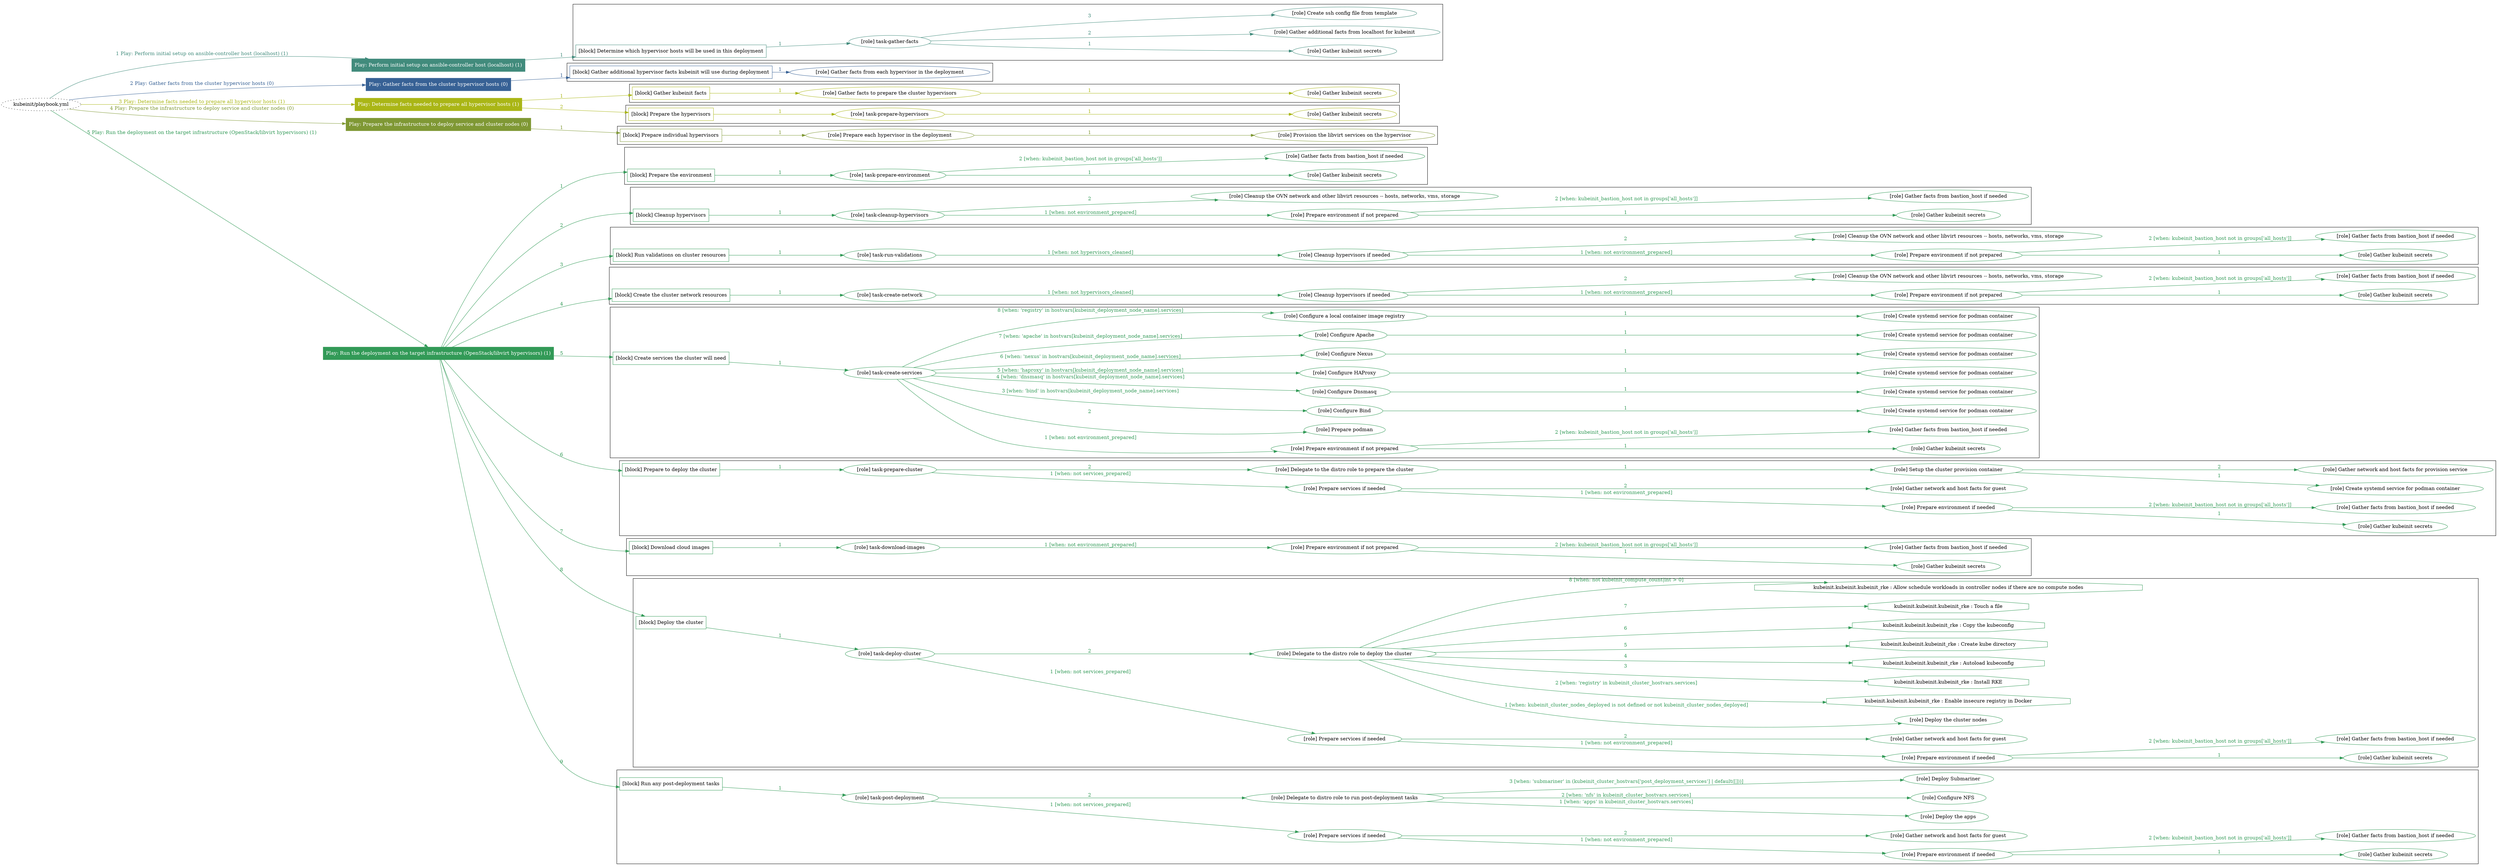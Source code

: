 digraph {
	graph [concentrate=true ordering=in rankdir=LR ratio=fill]
	edge [esep=5 sep=10]
	"kubeinit/playbook.yml" [URL="/home/runner/work/kubeinit/kubeinit/kubeinit/playbook.yml" id=playbook_6ab63ee7 style=dotted]
	"kubeinit/playbook.yml" -> play_8f0b836b [label="1 Play: Perform initial setup on ansible-controller host (localhost) (1)" color="#418b7c" fontcolor="#418b7c" id=edge_play_8f0b836b labeltooltip="1 Play: Perform initial setup on ansible-controller host (localhost) (1)" tooltip="1 Play: Perform initial setup on ansible-controller host (localhost) (1)"]
	subgraph "Play: Perform initial setup on ansible-controller host (localhost) (1)" {
		play_8f0b836b [label="Play: Perform initial setup on ansible-controller host (localhost) (1)" URL="/home/runner/work/kubeinit/kubeinit/kubeinit/playbook.yml" color="#418b7c" fontcolor="#ffffff" id=play_8f0b836b shape=box style=filled tooltip=localhost]
		play_8f0b836b -> block_eb102dd7 [label=1 color="#418b7c" fontcolor="#418b7c" id=edge_block_eb102dd7 labeltooltip=1 tooltip=1]
		subgraph cluster_block_eb102dd7 {
			block_eb102dd7 [label="[block] Determine which hypervisor hosts will be used in this deployment" URL="/home/runner/work/kubeinit/kubeinit/kubeinit/playbook.yml" color="#418b7c" id=block_eb102dd7 labeltooltip="Determine which hypervisor hosts will be used in this deployment" shape=box tooltip="Determine which hypervisor hosts will be used in this deployment"]
			block_eb102dd7 -> role_a8e94490 [label="1 " color="#418b7c" fontcolor="#418b7c" id=edge_role_a8e94490 labeltooltip="1 " tooltip="1 "]
			subgraph "task-gather-facts" {
				role_a8e94490 [label="[role] task-gather-facts" URL="/home/runner/work/kubeinit/kubeinit/kubeinit/playbook.yml" color="#418b7c" id=role_a8e94490 tooltip="task-gather-facts"]
				role_a8e94490 -> role_0f8905fd [label="1 " color="#418b7c" fontcolor="#418b7c" id=edge_role_0f8905fd labeltooltip="1 " tooltip="1 "]
				subgraph "Gather kubeinit secrets" {
					role_0f8905fd [label="[role] Gather kubeinit secrets" URL="/home/runner/.ansible/collections/ansible_collections/kubeinit/kubeinit/roles/kubeinit_prepare/tasks/build_hypervisors_group.yml" color="#418b7c" id=role_0f8905fd tooltip="Gather kubeinit secrets"]
				}
				role_a8e94490 -> role_eb1c0a2e [label="2 " color="#418b7c" fontcolor="#418b7c" id=edge_role_eb1c0a2e labeltooltip="2 " tooltip="2 "]
				subgraph "Gather additional facts from localhost for kubeinit" {
					role_eb1c0a2e [label="[role] Gather additional facts from localhost for kubeinit" URL="/home/runner/.ansible/collections/ansible_collections/kubeinit/kubeinit/roles/kubeinit_prepare/tasks/build_hypervisors_group.yml" color="#418b7c" id=role_eb1c0a2e tooltip="Gather additional facts from localhost for kubeinit"]
				}
				role_a8e94490 -> role_b3c022a9 [label="3 " color="#418b7c" fontcolor="#418b7c" id=edge_role_b3c022a9 labeltooltip="3 " tooltip="3 "]
				subgraph "Create ssh config file from template" {
					role_b3c022a9 [label="[role] Create ssh config file from template" URL="/home/runner/.ansible/collections/ansible_collections/kubeinit/kubeinit/roles/kubeinit_prepare/tasks/build_hypervisors_group.yml" color="#418b7c" id=role_b3c022a9 tooltip="Create ssh config file from template"]
				}
			}
		}
	}
	"kubeinit/playbook.yml" -> play_9b706d5d [label="2 Play: Gather facts from the cluster hypervisor hosts (0)" color="#376195" fontcolor="#376195" id=edge_play_9b706d5d labeltooltip="2 Play: Gather facts from the cluster hypervisor hosts (0)" tooltip="2 Play: Gather facts from the cluster hypervisor hosts (0)"]
	subgraph "Play: Gather facts from the cluster hypervisor hosts (0)" {
		play_9b706d5d [label="Play: Gather facts from the cluster hypervisor hosts (0)" URL="/home/runner/work/kubeinit/kubeinit/kubeinit/playbook.yml" color="#376195" fontcolor="#ffffff" id=play_9b706d5d shape=box style=filled tooltip="Play: Gather facts from the cluster hypervisor hosts (0)"]
		play_9b706d5d -> block_6db3c361 [label=1 color="#376195" fontcolor="#376195" id=edge_block_6db3c361 labeltooltip=1 tooltip=1]
		subgraph cluster_block_6db3c361 {
			block_6db3c361 [label="[block] Gather additional hypervisor facts kubeinit will use during deployment" URL="/home/runner/work/kubeinit/kubeinit/kubeinit/playbook.yml" color="#376195" id=block_6db3c361 labeltooltip="Gather additional hypervisor facts kubeinit will use during deployment" shape=box tooltip="Gather additional hypervisor facts kubeinit will use during deployment"]
			block_6db3c361 -> role_9af024e7 [label="1 " color="#376195" fontcolor="#376195" id=edge_role_9af024e7 labeltooltip="1 " tooltip="1 "]
			subgraph "Gather facts from each hypervisor in the deployment" {
				role_9af024e7 [label="[role] Gather facts from each hypervisor in the deployment" URL="/home/runner/work/kubeinit/kubeinit/kubeinit/playbook.yml" color="#376195" id=role_9af024e7 tooltip="Gather facts from each hypervisor in the deployment"]
			}
		}
	}
	"kubeinit/playbook.yml" -> play_d0e94933 [label="3 Play: Determine facts needed to prepare all hypervisor hosts (1)" color="#aab616" fontcolor="#aab616" id=edge_play_d0e94933 labeltooltip="3 Play: Determine facts needed to prepare all hypervisor hosts (1)" tooltip="3 Play: Determine facts needed to prepare all hypervisor hosts (1)"]
	subgraph "Play: Determine facts needed to prepare all hypervisor hosts (1)" {
		play_d0e94933 [label="Play: Determine facts needed to prepare all hypervisor hosts (1)" URL="/home/runner/work/kubeinit/kubeinit/kubeinit/playbook.yml" color="#aab616" fontcolor="#ffffff" id=play_d0e94933 shape=box style=filled tooltip=localhost]
		play_d0e94933 -> block_aa265244 [label=1 color="#aab616" fontcolor="#aab616" id=edge_block_aa265244 labeltooltip=1 tooltip=1]
		subgraph cluster_block_aa265244 {
			block_aa265244 [label="[block] Gather kubeinit facts" URL="/home/runner/work/kubeinit/kubeinit/kubeinit/playbook.yml" color="#aab616" id=block_aa265244 labeltooltip="Gather kubeinit facts" shape=box tooltip="Gather kubeinit facts"]
			block_aa265244 -> role_445fae0a [label="1 " color="#aab616" fontcolor="#aab616" id=edge_role_445fae0a labeltooltip="1 " tooltip="1 "]
			subgraph "Gather facts to prepare the cluster hypervisors" {
				role_445fae0a [label="[role] Gather facts to prepare the cluster hypervisors" URL="/home/runner/work/kubeinit/kubeinit/kubeinit/playbook.yml" color="#aab616" id=role_445fae0a tooltip="Gather facts to prepare the cluster hypervisors"]
				role_445fae0a -> role_841b2d9d [label="1 " color="#aab616" fontcolor="#aab616" id=edge_role_841b2d9d labeltooltip="1 " tooltip="1 "]
				subgraph "Gather kubeinit secrets" {
					role_841b2d9d [label="[role] Gather kubeinit secrets" URL="/home/runner/.ansible/collections/ansible_collections/kubeinit/kubeinit/roles/kubeinit_prepare/tasks/gather_kubeinit_facts.yml" color="#aab616" id=role_841b2d9d tooltip="Gather kubeinit secrets"]
				}
			}
		}
		play_d0e94933 -> block_c8f5ec56 [label=2 color="#aab616" fontcolor="#aab616" id=edge_block_c8f5ec56 labeltooltip=2 tooltip=2]
		subgraph cluster_block_c8f5ec56 {
			block_c8f5ec56 [label="[block] Prepare the hypervisors" URL="/home/runner/work/kubeinit/kubeinit/kubeinit/playbook.yml" color="#aab616" id=block_c8f5ec56 labeltooltip="Prepare the hypervisors" shape=box tooltip="Prepare the hypervisors"]
			block_c8f5ec56 -> role_857e65e3 [label="1 " color="#aab616" fontcolor="#aab616" id=edge_role_857e65e3 labeltooltip="1 " tooltip="1 "]
			subgraph "task-prepare-hypervisors" {
				role_857e65e3 [label="[role] task-prepare-hypervisors" URL="/home/runner/work/kubeinit/kubeinit/kubeinit/playbook.yml" color="#aab616" id=role_857e65e3 tooltip="task-prepare-hypervisors"]
				role_857e65e3 -> role_a6715933 [label="1 " color="#aab616" fontcolor="#aab616" id=edge_role_a6715933 labeltooltip="1 " tooltip="1 "]
				subgraph "Gather kubeinit secrets" {
					role_a6715933 [label="[role] Gather kubeinit secrets" URL="/home/runner/.ansible/collections/ansible_collections/kubeinit/kubeinit/roles/kubeinit_prepare/tasks/gather_kubeinit_facts.yml" color="#aab616" id=role_a6715933 tooltip="Gather kubeinit secrets"]
				}
			}
		}
	}
	"kubeinit/playbook.yml" -> play_1d0dca89 [label="4 Play: Prepare the infrastructure to deploy service and cluster nodes (0)" color="#7f9834" fontcolor="#7f9834" id=edge_play_1d0dca89 labeltooltip="4 Play: Prepare the infrastructure to deploy service and cluster nodes (0)" tooltip="4 Play: Prepare the infrastructure to deploy service and cluster nodes (0)"]
	subgraph "Play: Prepare the infrastructure to deploy service and cluster nodes (0)" {
		play_1d0dca89 [label="Play: Prepare the infrastructure to deploy service and cluster nodes (0)" URL="/home/runner/work/kubeinit/kubeinit/kubeinit/playbook.yml" color="#7f9834" fontcolor="#ffffff" id=play_1d0dca89 shape=box style=filled tooltip="Play: Prepare the infrastructure to deploy service and cluster nodes (0)"]
		play_1d0dca89 -> block_7aca6c27 [label=1 color="#7f9834" fontcolor="#7f9834" id=edge_block_7aca6c27 labeltooltip=1 tooltip=1]
		subgraph cluster_block_7aca6c27 {
			block_7aca6c27 [label="[block] Prepare individual hypervisors" URL="/home/runner/work/kubeinit/kubeinit/kubeinit/playbook.yml" color="#7f9834" id=block_7aca6c27 labeltooltip="Prepare individual hypervisors" shape=box tooltip="Prepare individual hypervisors"]
			block_7aca6c27 -> role_bd1f5e01 [label="1 " color="#7f9834" fontcolor="#7f9834" id=edge_role_bd1f5e01 labeltooltip="1 " tooltip="1 "]
			subgraph "Prepare each hypervisor in the deployment" {
				role_bd1f5e01 [label="[role] Prepare each hypervisor in the deployment" URL="/home/runner/work/kubeinit/kubeinit/kubeinit/playbook.yml" color="#7f9834" id=role_bd1f5e01 tooltip="Prepare each hypervisor in the deployment"]
				role_bd1f5e01 -> role_50222dff [label="1 " color="#7f9834" fontcolor="#7f9834" id=edge_role_50222dff labeltooltip="1 " tooltip="1 "]
				subgraph "Provision the libvirt services on the hypervisor" {
					role_50222dff [label="[role] Provision the libvirt services on the hypervisor" URL="/home/runner/.ansible/collections/ansible_collections/kubeinit/kubeinit/roles/kubeinit_prepare/tasks/prepare_hypervisor.yml" color="#7f9834" id=role_50222dff tooltip="Provision the libvirt services on the hypervisor"]
				}
			}
		}
	}
	"kubeinit/playbook.yml" -> play_39222e17 [label="5 Play: Run the deployment on the target infrastructure (OpenStack/libvirt hypervisors) (1)" color="#329a57" fontcolor="#329a57" id=edge_play_39222e17 labeltooltip="5 Play: Run the deployment on the target infrastructure (OpenStack/libvirt hypervisors) (1)" tooltip="5 Play: Run the deployment on the target infrastructure (OpenStack/libvirt hypervisors) (1)"]
	subgraph "Play: Run the deployment on the target infrastructure (OpenStack/libvirt hypervisors) (1)" {
		play_39222e17 [label="Play: Run the deployment on the target infrastructure (OpenStack/libvirt hypervisors) (1)" URL="/home/runner/work/kubeinit/kubeinit/kubeinit/playbook.yml" color="#329a57" fontcolor="#ffffff" id=play_39222e17 shape=box style=filled tooltip=localhost]
		play_39222e17 -> block_37030aef [label=1 color="#329a57" fontcolor="#329a57" id=edge_block_37030aef labeltooltip=1 tooltip=1]
		subgraph cluster_block_37030aef {
			block_37030aef [label="[block] Prepare the environment" URL="/home/runner/work/kubeinit/kubeinit/kubeinit/playbook.yml" color="#329a57" id=block_37030aef labeltooltip="Prepare the environment" shape=box tooltip="Prepare the environment"]
			block_37030aef -> role_12b5e5a7 [label="1 " color="#329a57" fontcolor="#329a57" id=edge_role_12b5e5a7 labeltooltip="1 " tooltip="1 "]
			subgraph "task-prepare-environment" {
				role_12b5e5a7 [label="[role] task-prepare-environment" URL="/home/runner/work/kubeinit/kubeinit/kubeinit/playbook.yml" color="#329a57" id=role_12b5e5a7 tooltip="task-prepare-environment"]
				role_12b5e5a7 -> role_1a37d3f8 [label="1 " color="#329a57" fontcolor="#329a57" id=edge_role_1a37d3f8 labeltooltip="1 " tooltip="1 "]
				subgraph "Gather kubeinit secrets" {
					role_1a37d3f8 [label="[role] Gather kubeinit secrets" URL="/home/runner/.ansible/collections/ansible_collections/kubeinit/kubeinit/roles/kubeinit_prepare/tasks/gather_kubeinit_facts.yml" color="#329a57" id=role_1a37d3f8 tooltip="Gather kubeinit secrets"]
				}
				role_12b5e5a7 -> role_3a57893b [label="2 [when: kubeinit_bastion_host not in groups['all_hosts']]" color="#329a57" fontcolor="#329a57" id=edge_role_3a57893b labeltooltip="2 [when: kubeinit_bastion_host not in groups['all_hosts']]" tooltip="2 [when: kubeinit_bastion_host not in groups['all_hosts']]"]
				subgraph "Gather facts from bastion_host if needed" {
					role_3a57893b [label="[role] Gather facts from bastion_host if needed" URL="/home/runner/.ansible/collections/ansible_collections/kubeinit/kubeinit/roles/kubeinit_prepare/tasks/main.yml" color="#329a57" id=role_3a57893b tooltip="Gather facts from bastion_host if needed"]
				}
			}
		}
		play_39222e17 -> block_de965849 [label=2 color="#329a57" fontcolor="#329a57" id=edge_block_de965849 labeltooltip=2 tooltip=2]
		subgraph cluster_block_de965849 {
			block_de965849 [label="[block] Cleanup hypervisors" URL="/home/runner/work/kubeinit/kubeinit/kubeinit/playbook.yml" color="#329a57" id=block_de965849 labeltooltip="Cleanup hypervisors" shape=box tooltip="Cleanup hypervisors"]
			block_de965849 -> role_6bcfdb12 [label="1 " color="#329a57" fontcolor="#329a57" id=edge_role_6bcfdb12 labeltooltip="1 " tooltip="1 "]
			subgraph "task-cleanup-hypervisors" {
				role_6bcfdb12 [label="[role] task-cleanup-hypervisors" URL="/home/runner/work/kubeinit/kubeinit/kubeinit/playbook.yml" color="#329a57" id=role_6bcfdb12 tooltip="task-cleanup-hypervisors"]
				role_6bcfdb12 -> role_dc0e5ffa [label="1 [when: not environment_prepared]" color="#329a57" fontcolor="#329a57" id=edge_role_dc0e5ffa labeltooltip="1 [when: not environment_prepared]" tooltip="1 [when: not environment_prepared]"]
				subgraph "Prepare environment if not prepared" {
					role_dc0e5ffa [label="[role] Prepare environment if not prepared" URL="/home/runner/.ansible/collections/ansible_collections/kubeinit/kubeinit/roles/kubeinit_libvirt/tasks/cleanup_hypervisors.yml" color="#329a57" id=role_dc0e5ffa tooltip="Prepare environment if not prepared"]
					role_dc0e5ffa -> role_bf4e83e6 [label="1 " color="#329a57" fontcolor="#329a57" id=edge_role_bf4e83e6 labeltooltip="1 " tooltip="1 "]
					subgraph "Gather kubeinit secrets" {
						role_bf4e83e6 [label="[role] Gather kubeinit secrets" URL="/home/runner/.ansible/collections/ansible_collections/kubeinit/kubeinit/roles/kubeinit_prepare/tasks/gather_kubeinit_facts.yml" color="#329a57" id=role_bf4e83e6 tooltip="Gather kubeinit secrets"]
					}
					role_dc0e5ffa -> role_676284ec [label="2 [when: kubeinit_bastion_host not in groups['all_hosts']]" color="#329a57" fontcolor="#329a57" id=edge_role_676284ec labeltooltip="2 [when: kubeinit_bastion_host not in groups['all_hosts']]" tooltip="2 [when: kubeinit_bastion_host not in groups['all_hosts']]"]
					subgraph "Gather facts from bastion_host if needed" {
						role_676284ec [label="[role] Gather facts from bastion_host if needed" URL="/home/runner/.ansible/collections/ansible_collections/kubeinit/kubeinit/roles/kubeinit_prepare/tasks/main.yml" color="#329a57" id=role_676284ec tooltip="Gather facts from bastion_host if needed"]
					}
				}
				role_6bcfdb12 -> role_03abe257 [label="2 " color="#329a57" fontcolor="#329a57" id=edge_role_03abe257 labeltooltip="2 " tooltip="2 "]
				subgraph "Cleanup the OVN network and other libvirt resources -- hosts, networks, vms, storage" {
					role_03abe257 [label="[role] Cleanup the OVN network and other libvirt resources -- hosts, networks, vms, storage" URL="/home/runner/.ansible/collections/ansible_collections/kubeinit/kubeinit/roles/kubeinit_libvirt/tasks/cleanup_hypervisors.yml" color="#329a57" id=role_03abe257 tooltip="Cleanup the OVN network and other libvirt resources -- hosts, networks, vms, storage"]
				}
			}
		}
		play_39222e17 -> block_5bd9ccb4 [label=3 color="#329a57" fontcolor="#329a57" id=edge_block_5bd9ccb4 labeltooltip=3 tooltip=3]
		subgraph cluster_block_5bd9ccb4 {
			block_5bd9ccb4 [label="[block] Run validations on cluster resources" URL="/home/runner/work/kubeinit/kubeinit/kubeinit/playbook.yml" color="#329a57" id=block_5bd9ccb4 labeltooltip="Run validations on cluster resources" shape=box tooltip="Run validations on cluster resources"]
			block_5bd9ccb4 -> role_e235ee20 [label="1 " color="#329a57" fontcolor="#329a57" id=edge_role_e235ee20 labeltooltip="1 " tooltip="1 "]
			subgraph "task-run-validations" {
				role_e235ee20 [label="[role] task-run-validations" URL="/home/runner/work/kubeinit/kubeinit/kubeinit/playbook.yml" color="#329a57" id=role_e235ee20 tooltip="task-run-validations"]
				role_e235ee20 -> role_0857511e [label="1 [when: not hypervisors_cleaned]" color="#329a57" fontcolor="#329a57" id=edge_role_0857511e labeltooltip="1 [when: not hypervisors_cleaned]" tooltip="1 [when: not hypervisors_cleaned]"]
				subgraph "Cleanup hypervisors if needed" {
					role_0857511e [label="[role] Cleanup hypervisors if needed" URL="/home/runner/.ansible/collections/ansible_collections/kubeinit/kubeinit/roles/kubeinit_validations/tasks/main.yml" color="#329a57" id=role_0857511e tooltip="Cleanup hypervisors if needed"]
					role_0857511e -> role_b052a5d6 [label="1 [when: not environment_prepared]" color="#329a57" fontcolor="#329a57" id=edge_role_b052a5d6 labeltooltip="1 [when: not environment_prepared]" tooltip="1 [when: not environment_prepared]"]
					subgraph "Prepare environment if not prepared" {
						role_b052a5d6 [label="[role] Prepare environment if not prepared" URL="/home/runner/.ansible/collections/ansible_collections/kubeinit/kubeinit/roles/kubeinit_libvirt/tasks/cleanup_hypervisors.yml" color="#329a57" id=role_b052a5d6 tooltip="Prepare environment if not prepared"]
						role_b052a5d6 -> role_81b05100 [label="1 " color="#329a57" fontcolor="#329a57" id=edge_role_81b05100 labeltooltip="1 " tooltip="1 "]
						subgraph "Gather kubeinit secrets" {
							role_81b05100 [label="[role] Gather kubeinit secrets" URL="/home/runner/.ansible/collections/ansible_collections/kubeinit/kubeinit/roles/kubeinit_prepare/tasks/gather_kubeinit_facts.yml" color="#329a57" id=role_81b05100 tooltip="Gather kubeinit secrets"]
						}
						role_b052a5d6 -> role_1f51bd1d [label="2 [when: kubeinit_bastion_host not in groups['all_hosts']]" color="#329a57" fontcolor="#329a57" id=edge_role_1f51bd1d labeltooltip="2 [when: kubeinit_bastion_host not in groups['all_hosts']]" tooltip="2 [when: kubeinit_bastion_host not in groups['all_hosts']]"]
						subgraph "Gather facts from bastion_host if needed" {
							role_1f51bd1d [label="[role] Gather facts from bastion_host if needed" URL="/home/runner/.ansible/collections/ansible_collections/kubeinit/kubeinit/roles/kubeinit_prepare/tasks/main.yml" color="#329a57" id=role_1f51bd1d tooltip="Gather facts from bastion_host if needed"]
						}
					}
					role_0857511e -> role_f7aff104 [label="2 " color="#329a57" fontcolor="#329a57" id=edge_role_f7aff104 labeltooltip="2 " tooltip="2 "]
					subgraph "Cleanup the OVN network and other libvirt resources -- hosts, networks, vms, storage" {
						role_f7aff104 [label="[role] Cleanup the OVN network and other libvirt resources -- hosts, networks, vms, storage" URL="/home/runner/.ansible/collections/ansible_collections/kubeinit/kubeinit/roles/kubeinit_libvirt/tasks/cleanup_hypervisors.yml" color="#329a57" id=role_f7aff104 tooltip="Cleanup the OVN network and other libvirt resources -- hosts, networks, vms, storage"]
					}
				}
			}
		}
		play_39222e17 -> block_cf1b139e [label=4 color="#329a57" fontcolor="#329a57" id=edge_block_cf1b139e labeltooltip=4 tooltip=4]
		subgraph cluster_block_cf1b139e {
			block_cf1b139e [label="[block] Create the cluster network resources" URL="/home/runner/work/kubeinit/kubeinit/kubeinit/playbook.yml" color="#329a57" id=block_cf1b139e labeltooltip="Create the cluster network resources" shape=box tooltip="Create the cluster network resources"]
			block_cf1b139e -> role_a27689a4 [label="1 " color="#329a57" fontcolor="#329a57" id=edge_role_a27689a4 labeltooltip="1 " tooltip="1 "]
			subgraph "task-create-network" {
				role_a27689a4 [label="[role] task-create-network" URL="/home/runner/work/kubeinit/kubeinit/kubeinit/playbook.yml" color="#329a57" id=role_a27689a4 tooltip="task-create-network"]
				role_a27689a4 -> role_22547f4f [label="1 [when: not hypervisors_cleaned]" color="#329a57" fontcolor="#329a57" id=edge_role_22547f4f labeltooltip="1 [when: not hypervisors_cleaned]" tooltip="1 [when: not hypervisors_cleaned]"]
				subgraph "Cleanup hypervisors if needed" {
					role_22547f4f [label="[role] Cleanup hypervisors if needed" URL="/home/runner/.ansible/collections/ansible_collections/kubeinit/kubeinit/roles/kubeinit_libvirt/tasks/create_network.yml" color="#329a57" id=role_22547f4f tooltip="Cleanup hypervisors if needed"]
					role_22547f4f -> role_48defdde [label="1 [when: not environment_prepared]" color="#329a57" fontcolor="#329a57" id=edge_role_48defdde labeltooltip="1 [when: not environment_prepared]" tooltip="1 [when: not environment_prepared]"]
					subgraph "Prepare environment if not prepared" {
						role_48defdde [label="[role] Prepare environment if not prepared" URL="/home/runner/.ansible/collections/ansible_collections/kubeinit/kubeinit/roles/kubeinit_libvirt/tasks/cleanup_hypervisors.yml" color="#329a57" id=role_48defdde tooltip="Prepare environment if not prepared"]
						role_48defdde -> role_d2481c35 [label="1 " color="#329a57" fontcolor="#329a57" id=edge_role_d2481c35 labeltooltip="1 " tooltip="1 "]
						subgraph "Gather kubeinit secrets" {
							role_d2481c35 [label="[role] Gather kubeinit secrets" URL="/home/runner/.ansible/collections/ansible_collections/kubeinit/kubeinit/roles/kubeinit_prepare/tasks/gather_kubeinit_facts.yml" color="#329a57" id=role_d2481c35 tooltip="Gather kubeinit secrets"]
						}
						role_48defdde -> role_7ba008a9 [label="2 [when: kubeinit_bastion_host not in groups['all_hosts']]" color="#329a57" fontcolor="#329a57" id=edge_role_7ba008a9 labeltooltip="2 [when: kubeinit_bastion_host not in groups['all_hosts']]" tooltip="2 [when: kubeinit_bastion_host not in groups['all_hosts']]"]
						subgraph "Gather facts from bastion_host if needed" {
							role_7ba008a9 [label="[role] Gather facts from bastion_host if needed" URL="/home/runner/.ansible/collections/ansible_collections/kubeinit/kubeinit/roles/kubeinit_prepare/tasks/main.yml" color="#329a57" id=role_7ba008a9 tooltip="Gather facts from bastion_host if needed"]
						}
					}
					role_22547f4f -> role_61dff617 [label="2 " color="#329a57" fontcolor="#329a57" id=edge_role_61dff617 labeltooltip="2 " tooltip="2 "]
					subgraph "Cleanup the OVN network and other libvirt resources -- hosts, networks, vms, storage" {
						role_61dff617 [label="[role] Cleanup the OVN network and other libvirt resources -- hosts, networks, vms, storage" URL="/home/runner/.ansible/collections/ansible_collections/kubeinit/kubeinit/roles/kubeinit_libvirt/tasks/cleanup_hypervisors.yml" color="#329a57" id=role_61dff617 tooltip="Cleanup the OVN network and other libvirt resources -- hosts, networks, vms, storage"]
					}
				}
			}
		}
		play_39222e17 -> block_036ae4f3 [label=5 color="#329a57" fontcolor="#329a57" id=edge_block_036ae4f3 labeltooltip=5 tooltip=5]
		subgraph cluster_block_036ae4f3 {
			block_036ae4f3 [label="[block] Create services the cluster will need" URL="/home/runner/work/kubeinit/kubeinit/kubeinit/playbook.yml" color="#329a57" id=block_036ae4f3 labeltooltip="Create services the cluster will need" shape=box tooltip="Create services the cluster will need"]
			block_036ae4f3 -> role_4cc1e94c [label="1 " color="#329a57" fontcolor="#329a57" id=edge_role_4cc1e94c labeltooltip="1 " tooltip="1 "]
			subgraph "task-create-services" {
				role_4cc1e94c [label="[role] task-create-services" URL="/home/runner/work/kubeinit/kubeinit/kubeinit/playbook.yml" color="#329a57" id=role_4cc1e94c tooltip="task-create-services"]
				role_4cc1e94c -> role_a5493d7d [label="1 [when: not environment_prepared]" color="#329a57" fontcolor="#329a57" id=edge_role_a5493d7d labeltooltip="1 [when: not environment_prepared]" tooltip="1 [when: not environment_prepared]"]
				subgraph "Prepare environment if not prepared" {
					role_a5493d7d [label="[role] Prepare environment if not prepared" URL="/home/runner/.ansible/collections/ansible_collections/kubeinit/kubeinit/roles/kubeinit_services/tasks/main.yml" color="#329a57" id=role_a5493d7d tooltip="Prepare environment if not prepared"]
					role_a5493d7d -> role_dc41c8e7 [label="1 " color="#329a57" fontcolor="#329a57" id=edge_role_dc41c8e7 labeltooltip="1 " tooltip="1 "]
					subgraph "Gather kubeinit secrets" {
						role_dc41c8e7 [label="[role] Gather kubeinit secrets" URL="/home/runner/.ansible/collections/ansible_collections/kubeinit/kubeinit/roles/kubeinit_prepare/tasks/gather_kubeinit_facts.yml" color="#329a57" id=role_dc41c8e7 tooltip="Gather kubeinit secrets"]
					}
					role_a5493d7d -> role_0c143b66 [label="2 [when: kubeinit_bastion_host not in groups['all_hosts']]" color="#329a57" fontcolor="#329a57" id=edge_role_0c143b66 labeltooltip="2 [when: kubeinit_bastion_host not in groups['all_hosts']]" tooltip="2 [when: kubeinit_bastion_host not in groups['all_hosts']]"]
					subgraph "Gather facts from bastion_host if needed" {
						role_0c143b66 [label="[role] Gather facts from bastion_host if needed" URL="/home/runner/.ansible/collections/ansible_collections/kubeinit/kubeinit/roles/kubeinit_prepare/tasks/main.yml" color="#329a57" id=role_0c143b66 tooltip="Gather facts from bastion_host if needed"]
					}
				}
				role_4cc1e94c -> role_bd37b71f [label="2 " color="#329a57" fontcolor="#329a57" id=edge_role_bd37b71f labeltooltip="2 " tooltip="2 "]
				subgraph "Prepare podman" {
					role_bd37b71f [label="[role] Prepare podman" URL="/home/runner/.ansible/collections/ansible_collections/kubeinit/kubeinit/roles/kubeinit_services/tasks/00_create_service_pod.yml" color="#329a57" id=role_bd37b71f tooltip="Prepare podman"]
				}
				role_4cc1e94c -> role_ea4b3091 [label="3 [when: 'bind' in hostvars[kubeinit_deployment_node_name].services]" color="#329a57" fontcolor="#329a57" id=edge_role_ea4b3091 labeltooltip="3 [when: 'bind' in hostvars[kubeinit_deployment_node_name].services]" tooltip="3 [when: 'bind' in hostvars[kubeinit_deployment_node_name].services]"]
				subgraph "Configure Bind" {
					role_ea4b3091 [label="[role] Configure Bind" URL="/home/runner/.ansible/collections/ansible_collections/kubeinit/kubeinit/roles/kubeinit_services/tasks/start_services_containers.yml" color="#329a57" id=role_ea4b3091 tooltip="Configure Bind"]
					role_ea4b3091 -> role_49d584f2 [label="1 " color="#329a57" fontcolor="#329a57" id=edge_role_49d584f2 labeltooltip="1 " tooltip="1 "]
					subgraph "Create systemd service for podman container" {
						role_49d584f2 [label="[role] Create systemd service for podman container" URL="/home/runner/.ansible/collections/ansible_collections/kubeinit/kubeinit/roles/kubeinit_bind/tasks/main.yml" color="#329a57" id=role_49d584f2 tooltip="Create systemd service for podman container"]
					}
				}
				role_4cc1e94c -> role_83521d3f [label="4 [when: 'dnsmasq' in hostvars[kubeinit_deployment_node_name].services]" color="#329a57" fontcolor="#329a57" id=edge_role_83521d3f labeltooltip="4 [when: 'dnsmasq' in hostvars[kubeinit_deployment_node_name].services]" tooltip="4 [when: 'dnsmasq' in hostvars[kubeinit_deployment_node_name].services]"]
				subgraph "Configure Dnsmasq" {
					role_83521d3f [label="[role] Configure Dnsmasq" URL="/home/runner/.ansible/collections/ansible_collections/kubeinit/kubeinit/roles/kubeinit_services/tasks/start_services_containers.yml" color="#329a57" id=role_83521d3f tooltip="Configure Dnsmasq"]
					role_83521d3f -> role_d087b4c6 [label="1 " color="#329a57" fontcolor="#329a57" id=edge_role_d087b4c6 labeltooltip="1 " tooltip="1 "]
					subgraph "Create systemd service for podman container" {
						role_d087b4c6 [label="[role] Create systemd service for podman container" URL="/home/runner/.ansible/collections/ansible_collections/kubeinit/kubeinit/roles/kubeinit_dnsmasq/tasks/main.yml" color="#329a57" id=role_d087b4c6 tooltip="Create systemd service for podman container"]
					}
				}
				role_4cc1e94c -> role_f6db2f5a [label="5 [when: 'haproxy' in hostvars[kubeinit_deployment_node_name].services]" color="#329a57" fontcolor="#329a57" id=edge_role_f6db2f5a labeltooltip="5 [when: 'haproxy' in hostvars[kubeinit_deployment_node_name].services]" tooltip="5 [when: 'haproxy' in hostvars[kubeinit_deployment_node_name].services]"]
				subgraph "Configure HAProxy" {
					role_f6db2f5a [label="[role] Configure HAProxy" URL="/home/runner/.ansible/collections/ansible_collections/kubeinit/kubeinit/roles/kubeinit_services/tasks/start_services_containers.yml" color="#329a57" id=role_f6db2f5a tooltip="Configure HAProxy"]
					role_f6db2f5a -> role_f03a1f42 [label="1 " color="#329a57" fontcolor="#329a57" id=edge_role_f03a1f42 labeltooltip="1 " tooltip="1 "]
					subgraph "Create systemd service for podman container" {
						role_f03a1f42 [label="[role] Create systemd service for podman container" URL="/home/runner/.ansible/collections/ansible_collections/kubeinit/kubeinit/roles/kubeinit_haproxy/tasks/main.yml" color="#329a57" id=role_f03a1f42 tooltip="Create systemd service for podman container"]
					}
				}
				role_4cc1e94c -> role_cd4dce08 [label="6 [when: 'nexus' in hostvars[kubeinit_deployment_node_name].services]" color="#329a57" fontcolor="#329a57" id=edge_role_cd4dce08 labeltooltip="6 [when: 'nexus' in hostvars[kubeinit_deployment_node_name].services]" tooltip="6 [when: 'nexus' in hostvars[kubeinit_deployment_node_name].services]"]
				subgraph "Configure Nexus" {
					role_cd4dce08 [label="[role] Configure Nexus" URL="/home/runner/.ansible/collections/ansible_collections/kubeinit/kubeinit/roles/kubeinit_services/tasks/start_services_containers.yml" color="#329a57" id=role_cd4dce08 tooltip="Configure Nexus"]
					role_cd4dce08 -> role_802fd331 [label="1 " color="#329a57" fontcolor="#329a57" id=edge_role_802fd331 labeltooltip="1 " tooltip="1 "]
					subgraph "Create systemd service for podman container" {
						role_802fd331 [label="[role] Create systemd service for podman container" URL="/home/runner/.ansible/collections/ansible_collections/kubeinit/kubeinit/roles/kubeinit_nexus/tasks/main.yml" color="#329a57" id=role_802fd331 tooltip="Create systemd service for podman container"]
					}
				}
				role_4cc1e94c -> role_4256f5bf [label="7 [when: 'apache' in hostvars[kubeinit_deployment_node_name].services]" color="#329a57" fontcolor="#329a57" id=edge_role_4256f5bf labeltooltip="7 [when: 'apache' in hostvars[kubeinit_deployment_node_name].services]" tooltip="7 [when: 'apache' in hostvars[kubeinit_deployment_node_name].services]"]
				subgraph "Configure Apache" {
					role_4256f5bf [label="[role] Configure Apache" URL="/home/runner/.ansible/collections/ansible_collections/kubeinit/kubeinit/roles/kubeinit_services/tasks/start_services_containers.yml" color="#329a57" id=role_4256f5bf tooltip="Configure Apache"]
					role_4256f5bf -> role_29c5759f [label="1 " color="#329a57" fontcolor="#329a57" id=edge_role_29c5759f labeltooltip="1 " tooltip="1 "]
					subgraph "Create systemd service for podman container" {
						role_29c5759f [label="[role] Create systemd service for podman container" URL="/home/runner/.ansible/collections/ansible_collections/kubeinit/kubeinit/roles/kubeinit_apache/tasks/main.yml" color="#329a57" id=role_29c5759f tooltip="Create systemd service for podman container"]
					}
				}
				role_4cc1e94c -> role_a2a4aa1b [label="8 [when: 'registry' in hostvars[kubeinit_deployment_node_name].services]" color="#329a57" fontcolor="#329a57" id=edge_role_a2a4aa1b labeltooltip="8 [when: 'registry' in hostvars[kubeinit_deployment_node_name].services]" tooltip="8 [when: 'registry' in hostvars[kubeinit_deployment_node_name].services]"]
				subgraph "Configure a local container image registry" {
					role_a2a4aa1b [label="[role] Configure a local container image registry" URL="/home/runner/.ansible/collections/ansible_collections/kubeinit/kubeinit/roles/kubeinit_services/tasks/start_services_containers.yml" color="#329a57" id=role_a2a4aa1b tooltip="Configure a local container image registry"]
					role_a2a4aa1b -> role_f235d190 [label="1 " color="#329a57" fontcolor="#329a57" id=edge_role_f235d190 labeltooltip="1 " tooltip="1 "]
					subgraph "Create systemd service for podman container" {
						role_f235d190 [label="[role] Create systemd service for podman container" URL="/home/runner/.ansible/collections/ansible_collections/kubeinit/kubeinit/roles/kubeinit_registry/tasks/main.yml" color="#329a57" id=role_f235d190 tooltip="Create systemd service for podman container"]
					}
				}
			}
		}
		play_39222e17 -> block_22b9b2f4 [label=6 color="#329a57" fontcolor="#329a57" id=edge_block_22b9b2f4 labeltooltip=6 tooltip=6]
		subgraph cluster_block_22b9b2f4 {
			block_22b9b2f4 [label="[block] Prepare to deploy the cluster" URL="/home/runner/work/kubeinit/kubeinit/kubeinit/playbook.yml" color="#329a57" id=block_22b9b2f4 labeltooltip="Prepare to deploy the cluster" shape=box tooltip="Prepare to deploy the cluster"]
			block_22b9b2f4 -> role_2eb83325 [label="1 " color="#329a57" fontcolor="#329a57" id=edge_role_2eb83325 labeltooltip="1 " tooltip="1 "]
			subgraph "task-prepare-cluster" {
				role_2eb83325 [label="[role] task-prepare-cluster" URL="/home/runner/work/kubeinit/kubeinit/kubeinit/playbook.yml" color="#329a57" id=role_2eb83325 tooltip="task-prepare-cluster"]
				role_2eb83325 -> role_c291a762 [label="1 [when: not services_prepared]" color="#329a57" fontcolor="#329a57" id=edge_role_c291a762 labeltooltip="1 [when: not services_prepared]" tooltip="1 [when: not services_prepared]"]
				subgraph "Prepare services if needed" {
					role_c291a762 [label="[role] Prepare services if needed" URL="/home/runner/.ansible/collections/ansible_collections/kubeinit/kubeinit/roles/kubeinit_prepare/tasks/prepare_cluster.yml" color="#329a57" id=role_c291a762 tooltip="Prepare services if needed"]
					role_c291a762 -> role_1e9a438d [label="1 [when: not environment_prepared]" color="#329a57" fontcolor="#329a57" id=edge_role_1e9a438d labeltooltip="1 [when: not environment_prepared]" tooltip="1 [when: not environment_prepared]"]
					subgraph "Prepare environment if needed" {
						role_1e9a438d [label="[role] Prepare environment if needed" URL="/home/runner/.ansible/collections/ansible_collections/kubeinit/kubeinit/roles/kubeinit_services/tasks/prepare_services.yml" color="#329a57" id=role_1e9a438d tooltip="Prepare environment if needed"]
						role_1e9a438d -> role_bb5443d7 [label="1 " color="#329a57" fontcolor="#329a57" id=edge_role_bb5443d7 labeltooltip="1 " tooltip="1 "]
						subgraph "Gather kubeinit secrets" {
							role_bb5443d7 [label="[role] Gather kubeinit secrets" URL="/home/runner/.ansible/collections/ansible_collections/kubeinit/kubeinit/roles/kubeinit_prepare/tasks/gather_kubeinit_facts.yml" color="#329a57" id=role_bb5443d7 tooltip="Gather kubeinit secrets"]
						}
						role_1e9a438d -> role_b9419a62 [label="2 [when: kubeinit_bastion_host not in groups['all_hosts']]" color="#329a57" fontcolor="#329a57" id=edge_role_b9419a62 labeltooltip="2 [when: kubeinit_bastion_host not in groups['all_hosts']]" tooltip="2 [when: kubeinit_bastion_host not in groups['all_hosts']]"]
						subgraph "Gather facts from bastion_host if needed" {
							role_b9419a62 [label="[role] Gather facts from bastion_host if needed" URL="/home/runner/.ansible/collections/ansible_collections/kubeinit/kubeinit/roles/kubeinit_prepare/tasks/main.yml" color="#329a57" id=role_b9419a62 tooltip="Gather facts from bastion_host if needed"]
						}
					}
					role_c291a762 -> role_1e0737e6 [label="2 " color="#329a57" fontcolor="#329a57" id=edge_role_1e0737e6 labeltooltip="2 " tooltip="2 "]
					subgraph "Gather network and host facts for guest" {
						role_1e0737e6 [label="[role] Gather network and host facts for guest" URL="/home/runner/.ansible/collections/ansible_collections/kubeinit/kubeinit/roles/kubeinit_services/tasks/prepare_services.yml" color="#329a57" id=role_1e0737e6 tooltip="Gather network and host facts for guest"]
					}
				}
				role_2eb83325 -> role_df3bcc8e [label="2 " color="#329a57" fontcolor="#329a57" id=edge_role_df3bcc8e labeltooltip="2 " tooltip="2 "]
				subgraph "Delegate to the distro role to prepare the cluster" {
					role_df3bcc8e [label="[role] Delegate to the distro role to prepare the cluster" URL="/home/runner/.ansible/collections/ansible_collections/kubeinit/kubeinit/roles/kubeinit_prepare/tasks/prepare_cluster.yml" color="#329a57" id=role_df3bcc8e tooltip="Delegate to the distro role to prepare the cluster"]
					role_df3bcc8e -> role_da820d6e [label="1 " color="#329a57" fontcolor="#329a57" id=edge_role_da820d6e labeltooltip="1 " tooltip="1 "]
					subgraph "Setup the cluster provision container" {
						role_da820d6e [label="[role] Setup the cluster provision container" URL="/home/runner/.ansible/collections/ansible_collections/kubeinit/kubeinit/roles/kubeinit_rke/tasks/prepare_cluster.yml" color="#329a57" id=role_da820d6e tooltip="Setup the cluster provision container"]
						role_da820d6e -> role_aba41d59 [label="1 " color="#329a57" fontcolor="#329a57" id=edge_role_aba41d59 labeltooltip="1 " tooltip="1 "]
						subgraph "Create systemd service for podman container" {
							role_aba41d59 [label="[role] Create systemd service for podman container" URL="/home/runner/.ansible/collections/ansible_collections/kubeinit/kubeinit/roles/kubeinit_services/tasks/create_provision_container.yml" color="#329a57" id=role_aba41d59 tooltip="Create systemd service for podman container"]
						}
						role_da820d6e -> role_c211d34a [label="2 " color="#329a57" fontcolor="#329a57" id=edge_role_c211d34a labeltooltip="2 " tooltip="2 "]
						subgraph "Gather network and host facts for provision service" {
							role_c211d34a [label="[role] Gather network and host facts for provision service" URL="/home/runner/.ansible/collections/ansible_collections/kubeinit/kubeinit/roles/kubeinit_services/tasks/create_provision_container.yml" color="#329a57" id=role_c211d34a tooltip="Gather network and host facts for provision service"]
						}
					}
				}
			}
		}
		play_39222e17 -> block_be0ff21a [label=7 color="#329a57" fontcolor="#329a57" id=edge_block_be0ff21a labeltooltip=7 tooltip=7]
		subgraph cluster_block_be0ff21a {
			block_be0ff21a [label="[block] Download cloud images" URL="/home/runner/work/kubeinit/kubeinit/kubeinit/playbook.yml" color="#329a57" id=block_be0ff21a labeltooltip="Download cloud images" shape=box tooltip="Download cloud images"]
			block_be0ff21a -> role_ab96d97d [label="1 " color="#329a57" fontcolor="#329a57" id=edge_role_ab96d97d labeltooltip="1 " tooltip="1 "]
			subgraph "task-download-images" {
				role_ab96d97d [label="[role] task-download-images" URL="/home/runner/work/kubeinit/kubeinit/kubeinit/playbook.yml" color="#329a57" id=role_ab96d97d tooltip="task-download-images"]
				role_ab96d97d -> role_b0cd8c2e [label="1 [when: not environment_prepared]" color="#329a57" fontcolor="#329a57" id=edge_role_b0cd8c2e labeltooltip="1 [when: not environment_prepared]" tooltip="1 [when: not environment_prepared]"]
				subgraph "Prepare environment if not prepared" {
					role_b0cd8c2e [label="[role] Prepare environment if not prepared" URL="/home/runner/.ansible/collections/ansible_collections/kubeinit/kubeinit/roles/kubeinit_libvirt/tasks/download_cloud_images.yml" color="#329a57" id=role_b0cd8c2e tooltip="Prepare environment if not prepared"]
					role_b0cd8c2e -> role_96564d8e [label="1 " color="#329a57" fontcolor="#329a57" id=edge_role_96564d8e labeltooltip="1 " tooltip="1 "]
					subgraph "Gather kubeinit secrets" {
						role_96564d8e [label="[role] Gather kubeinit secrets" URL="/home/runner/.ansible/collections/ansible_collections/kubeinit/kubeinit/roles/kubeinit_prepare/tasks/gather_kubeinit_facts.yml" color="#329a57" id=role_96564d8e tooltip="Gather kubeinit secrets"]
					}
					role_b0cd8c2e -> role_fc320faf [label="2 [when: kubeinit_bastion_host not in groups['all_hosts']]" color="#329a57" fontcolor="#329a57" id=edge_role_fc320faf labeltooltip="2 [when: kubeinit_bastion_host not in groups['all_hosts']]" tooltip="2 [when: kubeinit_bastion_host not in groups['all_hosts']]"]
					subgraph "Gather facts from bastion_host if needed" {
						role_fc320faf [label="[role] Gather facts from bastion_host if needed" URL="/home/runner/.ansible/collections/ansible_collections/kubeinit/kubeinit/roles/kubeinit_prepare/tasks/main.yml" color="#329a57" id=role_fc320faf tooltip="Gather facts from bastion_host if needed"]
					}
				}
			}
		}
		play_39222e17 -> block_5b4b36c7 [label=8 color="#329a57" fontcolor="#329a57" id=edge_block_5b4b36c7 labeltooltip=8 tooltip=8]
		subgraph cluster_block_5b4b36c7 {
			block_5b4b36c7 [label="[block] Deploy the cluster" URL="/home/runner/work/kubeinit/kubeinit/kubeinit/playbook.yml" color="#329a57" id=block_5b4b36c7 labeltooltip="Deploy the cluster" shape=box tooltip="Deploy the cluster"]
			block_5b4b36c7 -> role_a9391efe [label="1 " color="#329a57" fontcolor="#329a57" id=edge_role_a9391efe labeltooltip="1 " tooltip="1 "]
			subgraph "task-deploy-cluster" {
				role_a9391efe [label="[role] task-deploy-cluster" URL="/home/runner/work/kubeinit/kubeinit/kubeinit/playbook.yml" color="#329a57" id=role_a9391efe tooltip="task-deploy-cluster"]
				role_a9391efe -> role_8e14a9d9 [label="1 [when: not services_prepared]" color="#329a57" fontcolor="#329a57" id=edge_role_8e14a9d9 labeltooltip="1 [when: not services_prepared]" tooltip="1 [when: not services_prepared]"]
				subgraph "Prepare services if needed" {
					role_8e14a9d9 [label="[role] Prepare services if needed" URL="/home/runner/.ansible/collections/ansible_collections/kubeinit/kubeinit/roles/kubeinit_prepare/tasks/deploy_cluster.yml" color="#329a57" id=role_8e14a9d9 tooltip="Prepare services if needed"]
					role_8e14a9d9 -> role_a7658a06 [label="1 [when: not environment_prepared]" color="#329a57" fontcolor="#329a57" id=edge_role_a7658a06 labeltooltip="1 [when: not environment_prepared]" tooltip="1 [when: not environment_prepared]"]
					subgraph "Prepare environment if needed" {
						role_a7658a06 [label="[role] Prepare environment if needed" URL="/home/runner/.ansible/collections/ansible_collections/kubeinit/kubeinit/roles/kubeinit_services/tasks/prepare_services.yml" color="#329a57" id=role_a7658a06 tooltip="Prepare environment if needed"]
						role_a7658a06 -> role_9e8a43a6 [label="1 " color="#329a57" fontcolor="#329a57" id=edge_role_9e8a43a6 labeltooltip="1 " tooltip="1 "]
						subgraph "Gather kubeinit secrets" {
							role_9e8a43a6 [label="[role] Gather kubeinit secrets" URL="/home/runner/.ansible/collections/ansible_collections/kubeinit/kubeinit/roles/kubeinit_prepare/tasks/gather_kubeinit_facts.yml" color="#329a57" id=role_9e8a43a6 tooltip="Gather kubeinit secrets"]
						}
						role_a7658a06 -> role_c50c691f [label="2 [when: kubeinit_bastion_host not in groups['all_hosts']]" color="#329a57" fontcolor="#329a57" id=edge_role_c50c691f labeltooltip="2 [when: kubeinit_bastion_host not in groups['all_hosts']]" tooltip="2 [when: kubeinit_bastion_host not in groups['all_hosts']]"]
						subgraph "Gather facts from bastion_host if needed" {
							role_c50c691f [label="[role] Gather facts from bastion_host if needed" URL="/home/runner/.ansible/collections/ansible_collections/kubeinit/kubeinit/roles/kubeinit_prepare/tasks/main.yml" color="#329a57" id=role_c50c691f tooltip="Gather facts from bastion_host if needed"]
						}
					}
					role_8e14a9d9 -> role_796e9b63 [label="2 " color="#329a57" fontcolor="#329a57" id=edge_role_796e9b63 labeltooltip="2 " tooltip="2 "]
					subgraph "Gather network and host facts for guest" {
						role_796e9b63 [label="[role] Gather network and host facts for guest" URL="/home/runner/.ansible/collections/ansible_collections/kubeinit/kubeinit/roles/kubeinit_services/tasks/prepare_services.yml" color="#329a57" id=role_796e9b63 tooltip="Gather network and host facts for guest"]
					}
				}
				role_a9391efe -> role_0fe5d395 [label="2 " color="#329a57" fontcolor="#329a57" id=edge_role_0fe5d395 labeltooltip="2 " tooltip="2 "]
				subgraph "Delegate to the distro role to deploy the cluster" {
					role_0fe5d395 [label="[role] Delegate to the distro role to deploy the cluster" URL="/home/runner/.ansible/collections/ansible_collections/kubeinit/kubeinit/roles/kubeinit_prepare/tasks/deploy_cluster.yml" color="#329a57" id=role_0fe5d395 tooltip="Delegate to the distro role to deploy the cluster"]
					role_0fe5d395 -> role_02d696d9 [label="1 [when: kubeinit_cluster_nodes_deployed is not defined or not kubeinit_cluster_nodes_deployed]" color="#329a57" fontcolor="#329a57" id=edge_role_02d696d9 labeltooltip="1 [when: kubeinit_cluster_nodes_deployed is not defined or not kubeinit_cluster_nodes_deployed]" tooltip="1 [when: kubeinit_cluster_nodes_deployed is not defined or not kubeinit_cluster_nodes_deployed]"]
					subgraph "Deploy the cluster nodes" {
						role_02d696d9 [label="[role] Deploy the cluster nodes" URL="/home/runner/.ansible/collections/ansible_collections/kubeinit/kubeinit/roles/kubeinit_rke/tasks/main.yml" color="#329a57" id=role_02d696d9 tooltip="Deploy the cluster nodes"]
					}
					task_773c70da [label="kubeinit.kubeinit.kubeinit_rke : Enable insecure registry in Docker" URL="/home/runner/.ansible/collections/ansible_collections/kubeinit/kubeinit/roles/kubeinit_rke/tasks/main.yml" color="#329a57" id=task_773c70da shape=octagon tooltip="kubeinit.kubeinit.kubeinit_rke : Enable insecure registry in Docker"]
					role_0fe5d395 -> task_773c70da [label="2 [when: 'registry' in kubeinit_cluster_hostvars.services]" color="#329a57" fontcolor="#329a57" id=edge_task_773c70da labeltooltip="2 [when: 'registry' in kubeinit_cluster_hostvars.services]" tooltip="2 [when: 'registry' in kubeinit_cluster_hostvars.services]"]
					task_ae7ee0c0 [label="kubeinit.kubeinit.kubeinit_rke : Install RKE" URL="/home/runner/.ansible/collections/ansible_collections/kubeinit/kubeinit/roles/kubeinit_rke/tasks/main.yml" color="#329a57" id=task_ae7ee0c0 shape=octagon tooltip="kubeinit.kubeinit.kubeinit_rke : Install RKE"]
					role_0fe5d395 -> task_ae7ee0c0 [label="3 " color="#329a57" fontcolor="#329a57" id=edge_task_ae7ee0c0 labeltooltip="3 " tooltip="3 "]
					task_002a3033 [label="kubeinit.kubeinit.kubeinit_rke : Autoload kubeconfig" URL="/home/runner/.ansible/collections/ansible_collections/kubeinit/kubeinit/roles/kubeinit_rke/tasks/main.yml" color="#329a57" id=task_002a3033 shape=octagon tooltip="kubeinit.kubeinit.kubeinit_rke : Autoload kubeconfig"]
					role_0fe5d395 -> task_002a3033 [label="4 " color="#329a57" fontcolor="#329a57" id=edge_task_002a3033 labeltooltip="4 " tooltip="4 "]
					task_5afe6429 [label="kubeinit.kubeinit.kubeinit_rke : Create kube directory" URL="/home/runner/.ansible/collections/ansible_collections/kubeinit/kubeinit/roles/kubeinit_rke/tasks/main.yml" color="#329a57" id=task_5afe6429 shape=octagon tooltip="kubeinit.kubeinit.kubeinit_rke : Create kube directory"]
					role_0fe5d395 -> task_5afe6429 [label="5 " color="#329a57" fontcolor="#329a57" id=edge_task_5afe6429 labeltooltip="5 " tooltip="5 "]
					task_f3e8c4a1 [label="kubeinit.kubeinit.kubeinit_rke : Copy the kubeconfig" URL="/home/runner/.ansible/collections/ansible_collections/kubeinit/kubeinit/roles/kubeinit_rke/tasks/main.yml" color="#329a57" id=task_f3e8c4a1 shape=octagon tooltip="kubeinit.kubeinit.kubeinit_rke : Copy the kubeconfig"]
					role_0fe5d395 -> task_f3e8c4a1 [label="6 " color="#329a57" fontcolor="#329a57" id=edge_task_f3e8c4a1 labeltooltip="6 " tooltip="6 "]
					task_8c04d4a0 [label="kubeinit.kubeinit.kubeinit_rke : Touch a file" URL="/home/runner/.ansible/collections/ansible_collections/kubeinit/kubeinit/roles/kubeinit_rke/tasks/main.yml" color="#329a57" id=task_8c04d4a0 shape=octagon tooltip="kubeinit.kubeinit.kubeinit_rke : Touch a file"]
					role_0fe5d395 -> task_8c04d4a0 [label="7 " color="#329a57" fontcolor="#329a57" id=edge_task_8c04d4a0 labeltooltip="7 " tooltip="7 "]
					task_ebf08c6c [label="kubeinit.kubeinit.kubeinit_rke : Allow schedule workloads in controller nodes if there are no compute nodes" URL="/home/runner/.ansible/collections/ansible_collections/kubeinit/kubeinit/roles/kubeinit_rke/tasks/main.yml" color="#329a57" id=task_ebf08c6c shape=octagon tooltip="kubeinit.kubeinit.kubeinit_rke : Allow schedule workloads in controller nodes if there are no compute nodes"]
					role_0fe5d395 -> task_ebf08c6c [label="8 [when: not kubeinit_compute_count|int > 0]" color="#329a57" fontcolor="#329a57" id=edge_task_ebf08c6c labeltooltip="8 [when: not kubeinit_compute_count|int > 0]" tooltip="8 [when: not kubeinit_compute_count|int > 0]"]
				}
			}
		}
		play_39222e17 -> block_8cf5cbbe [label=9 color="#329a57" fontcolor="#329a57" id=edge_block_8cf5cbbe labeltooltip=9 tooltip=9]
		subgraph cluster_block_8cf5cbbe {
			block_8cf5cbbe [label="[block] Run any post-deployment tasks" URL="/home/runner/work/kubeinit/kubeinit/kubeinit/playbook.yml" color="#329a57" id=block_8cf5cbbe labeltooltip="Run any post-deployment tasks" shape=box tooltip="Run any post-deployment tasks"]
			block_8cf5cbbe -> role_2d8a1100 [label="1 " color="#329a57" fontcolor="#329a57" id=edge_role_2d8a1100 labeltooltip="1 " tooltip="1 "]
			subgraph "task-post-deployment" {
				role_2d8a1100 [label="[role] task-post-deployment" URL="/home/runner/work/kubeinit/kubeinit/kubeinit/playbook.yml" color="#329a57" id=role_2d8a1100 tooltip="task-post-deployment"]
				role_2d8a1100 -> role_f0072444 [label="1 [when: not services_prepared]" color="#329a57" fontcolor="#329a57" id=edge_role_f0072444 labeltooltip="1 [when: not services_prepared]" tooltip="1 [when: not services_prepared]"]
				subgraph "Prepare services if needed" {
					role_f0072444 [label="[role] Prepare services if needed" URL="/home/runner/.ansible/collections/ansible_collections/kubeinit/kubeinit/roles/kubeinit_prepare/tasks/post_deployment.yml" color="#329a57" id=role_f0072444 tooltip="Prepare services if needed"]
					role_f0072444 -> role_39b90e87 [label="1 [when: not environment_prepared]" color="#329a57" fontcolor="#329a57" id=edge_role_39b90e87 labeltooltip="1 [when: not environment_prepared]" tooltip="1 [when: not environment_prepared]"]
					subgraph "Prepare environment if needed" {
						role_39b90e87 [label="[role] Prepare environment if needed" URL="/home/runner/.ansible/collections/ansible_collections/kubeinit/kubeinit/roles/kubeinit_services/tasks/prepare_services.yml" color="#329a57" id=role_39b90e87 tooltip="Prepare environment if needed"]
						role_39b90e87 -> role_9a392c67 [label="1 " color="#329a57" fontcolor="#329a57" id=edge_role_9a392c67 labeltooltip="1 " tooltip="1 "]
						subgraph "Gather kubeinit secrets" {
							role_9a392c67 [label="[role] Gather kubeinit secrets" URL="/home/runner/.ansible/collections/ansible_collections/kubeinit/kubeinit/roles/kubeinit_prepare/tasks/gather_kubeinit_facts.yml" color="#329a57" id=role_9a392c67 tooltip="Gather kubeinit secrets"]
						}
						role_39b90e87 -> role_ebc0c33f [label="2 [when: kubeinit_bastion_host not in groups['all_hosts']]" color="#329a57" fontcolor="#329a57" id=edge_role_ebc0c33f labeltooltip="2 [when: kubeinit_bastion_host not in groups['all_hosts']]" tooltip="2 [when: kubeinit_bastion_host not in groups['all_hosts']]"]
						subgraph "Gather facts from bastion_host if needed" {
							role_ebc0c33f [label="[role] Gather facts from bastion_host if needed" URL="/home/runner/.ansible/collections/ansible_collections/kubeinit/kubeinit/roles/kubeinit_prepare/tasks/main.yml" color="#329a57" id=role_ebc0c33f tooltip="Gather facts from bastion_host if needed"]
						}
					}
					role_f0072444 -> role_2e0fde0c [label="2 " color="#329a57" fontcolor="#329a57" id=edge_role_2e0fde0c labeltooltip="2 " tooltip="2 "]
					subgraph "Gather network and host facts for guest" {
						role_2e0fde0c [label="[role] Gather network and host facts for guest" URL="/home/runner/.ansible/collections/ansible_collections/kubeinit/kubeinit/roles/kubeinit_services/tasks/prepare_services.yml" color="#329a57" id=role_2e0fde0c tooltip="Gather network and host facts for guest"]
					}
				}
				role_2d8a1100 -> role_7e9bccba [label="2 " color="#329a57" fontcolor="#329a57" id=edge_role_7e9bccba labeltooltip="2 " tooltip="2 "]
				subgraph "Delegate to distro role to run post-deployment tasks" {
					role_7e9bccba [label="[role] Delegate to distro role to run post-deployment tasks" URL="/home/runner/.ansible/collections/ansible_collections/kubeinit/kubeinit/roles/kubeinit_prepare/tasks/post_deployment.yml" color="#329a57" id=role_7e9bccba tooltip="Delegate to distro role to run post-deployment tasks"]
					role_7e9bccba -> role_832395ca [label="1 [when: 'apps' in kubeinit_cluster_hostvars.services]" color="#329a57" fontcolor="#329a57" id=edge_role_832395ca labeltooltip="1 [when: 'apps' in kubeinit_cluster_hostvars.services]" tooltip="1 [when: 'apps' in kubeinit_cluster_hostvars.services]"]
					subgraph "Deploy the apps" {
						role_832395ca [label="[role] Deploy the apps" URL="/home/runner/.ansible/collections/ansible_collections/kubeinit/kubeinit/roles/kubeinit_rke/tasks/post_deployment_tasks.yml" color="#329a57" id=role_832395ca tooltip="Deploy the apps"]
					}
					role_7e9bccba -> role_ff1c6d6f [label="2 [when: 'nfs' in kubeinit_cluster_hostvars.services]" color="#329a57" fontcolor="#329a57" id=edge_role_ff1c6d6f labeltooltip="2 [when: 'nfs' in kubeinit_cluster_hostvars.services]" tooltip="2 [when: 'nfs' in kubeinit_cluster_hostvars.services]"]
					subgraph "Configure NFS" {
						role_ff1c6d6f [label="[role] Configure NFS" URL="/home/runner/.ansible/collections/ansible_collections/kubeinit/kubeinit/roles/kubeinit_rke/tasks/post_deployment_tasks.yml" color="#329a57" id=role_ff1c6d6f tooltip="Configure NFS"]
					}
					role_7e9bccba -> role_2f211bce [label="3 [when: 'submariner' in (kubeinit_cluster_hostvars['post_deployment_services'] | default([]))]" color="#329a57" fontcolor="#329a57" id=edge_role_2f211bce labeltooltip="3 [when: 'submariner' in (kubeinit_cluster_hostvars['post_deployment_services'] | default([]))]" tooltip="3 [when: 'submariner' in (kubeinit_cluster_hostvars['post_deployment_services'] | default([]))]"]
					subgraph "Deploy Submariner" {
						role_2f211bce [label="[role] Deploy Submariner" URL="/home/runner/.ansible/collections/ansible_collections/kubeinit/kubeinit/roles/kubeinit_rke/tasks/post_deployment_tasks.yml" color="#329a57" id=role_2f211bce tooltip="Deploy Submariner"]
					}
				}
			}
		}
	}
}

